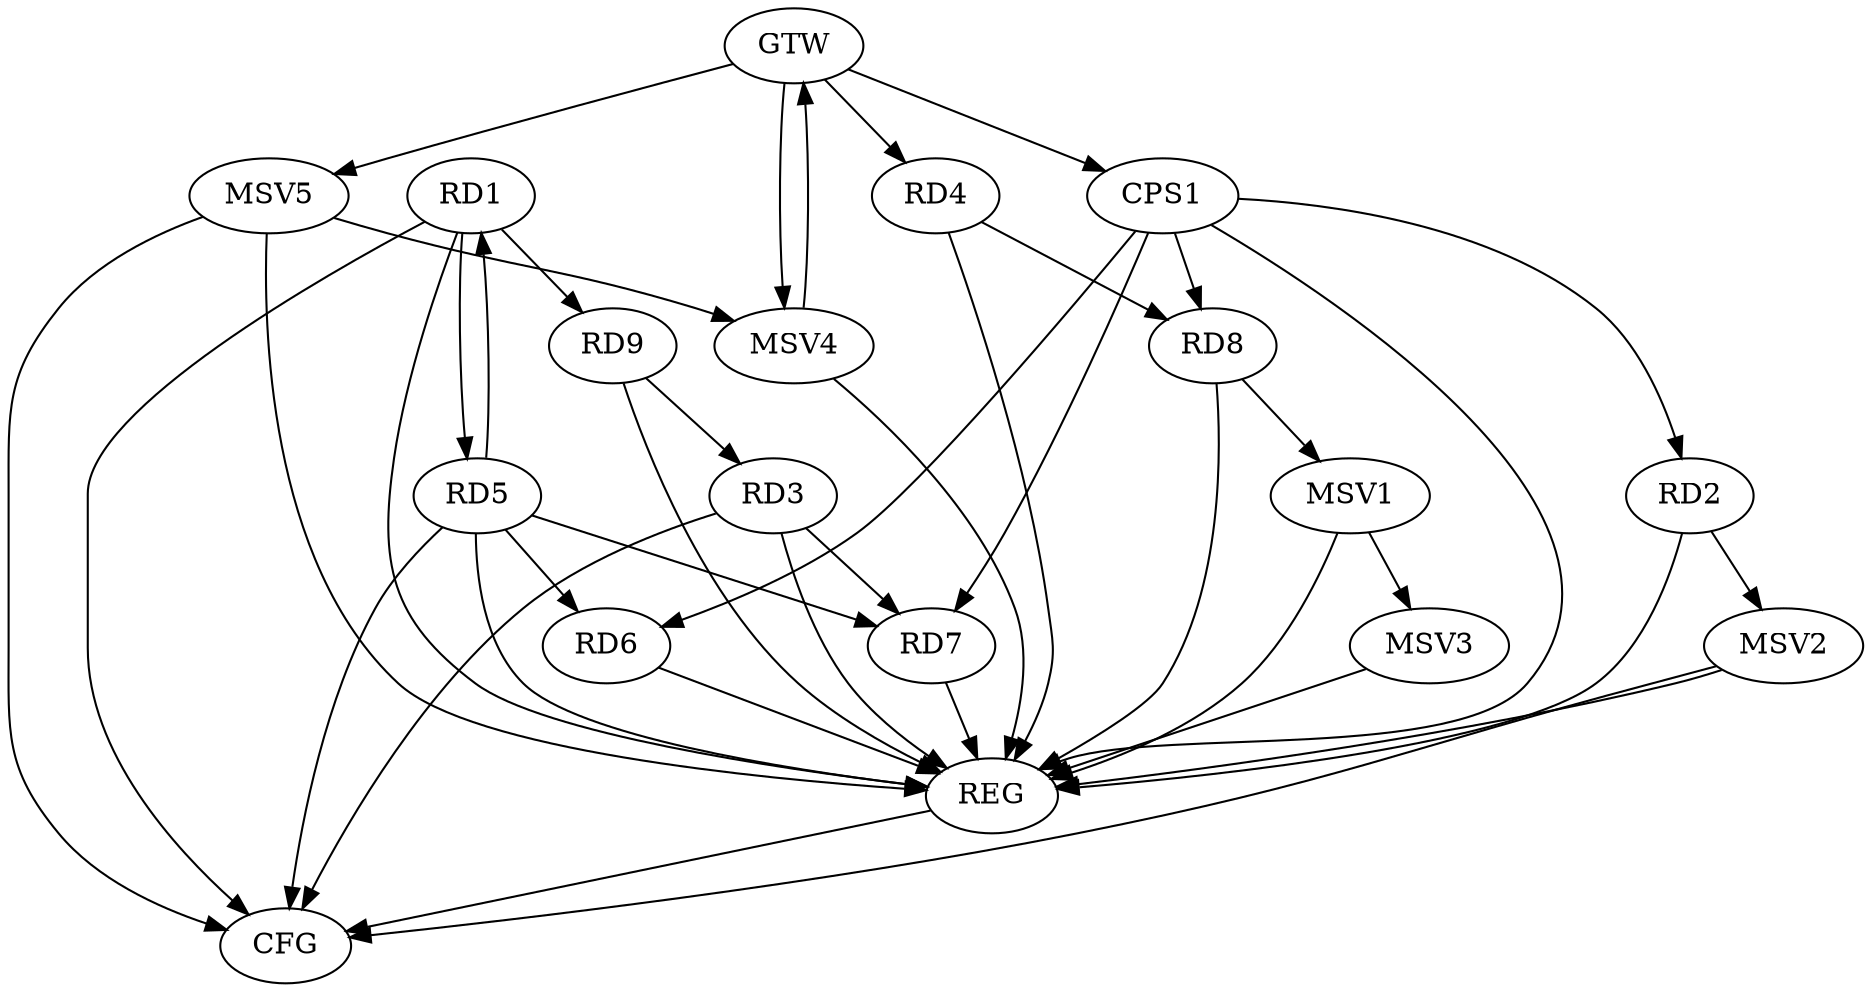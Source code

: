strict digraph G {
  RD1 [ label="RD1" ];
  RD2 [ label="RD2" ];
  RD3 [ label="RD3" ];
  RD4 [ label="RD4" ];
  RD5 [ label="RD5" ];
  RD6 [ label="RD6" ];
  RD7 [ label="RD7" ];
  RD8 [ label="RD8" ];
  RD9 [ label="RD9" ];
  CPS1 [ label="CPS1" ];
  GTW [ label="GTW" ];
  REG [ label="REG" ];
  CFG [ label="CFG" ];
  MSV1 [ label="MSV1" ];
  MSV2 [ label="MSV2" ];
  MSV3 [ label="MSV3" ];
  MSV4 [ label="MSV4" ];
  MSV5 [ label="MSV5" ];
  RD1 -> RD5;
  RD5 -> RD1;
  RD1 -> RD9;
  RD3 -> RD7;
  RD9 -> RD3;
  RD4 -> RD8;
  RD5 -> RD6;
  RD5 -> RD7;
  CPS1 -> RD2;
  CPS1 -> RD6;
  CPS1 -> RD7;
  CPS1 -> RD8;
  GTW -> RD4;
  GTW -> CPS1;
  RD1 -> REG;
  RD2 -> REG;
  RD3 -> REG;
  RD4 -> REG;
  RD5 -> REG;
  RD6 -> REG;
  RD7 -> REG;
  RD8 -> REG;
  RD9 -> REG;
  CPS1 -> REG;
  RD1 -> CFG;
  RD5 -> CFG;
  RD3 -> CFG;
  REG -> CFG;
  RD8 -> MSV1;
  MSV1 -> REG;
  RD2 -> MSV2;
  MSV2 -> REG;
  MSV2 -> CFG;
  MSV1 -> MSV3;
  MSV3 -> REG;
  MSV4 -> GTW;
  GTW -> MSV4;
  MSV4 -> REG;
  MSV5 -> MSV4;
  GTW -> MSV5;
  MSV5 -> REG;
  MSV5 -> CFG;
}

